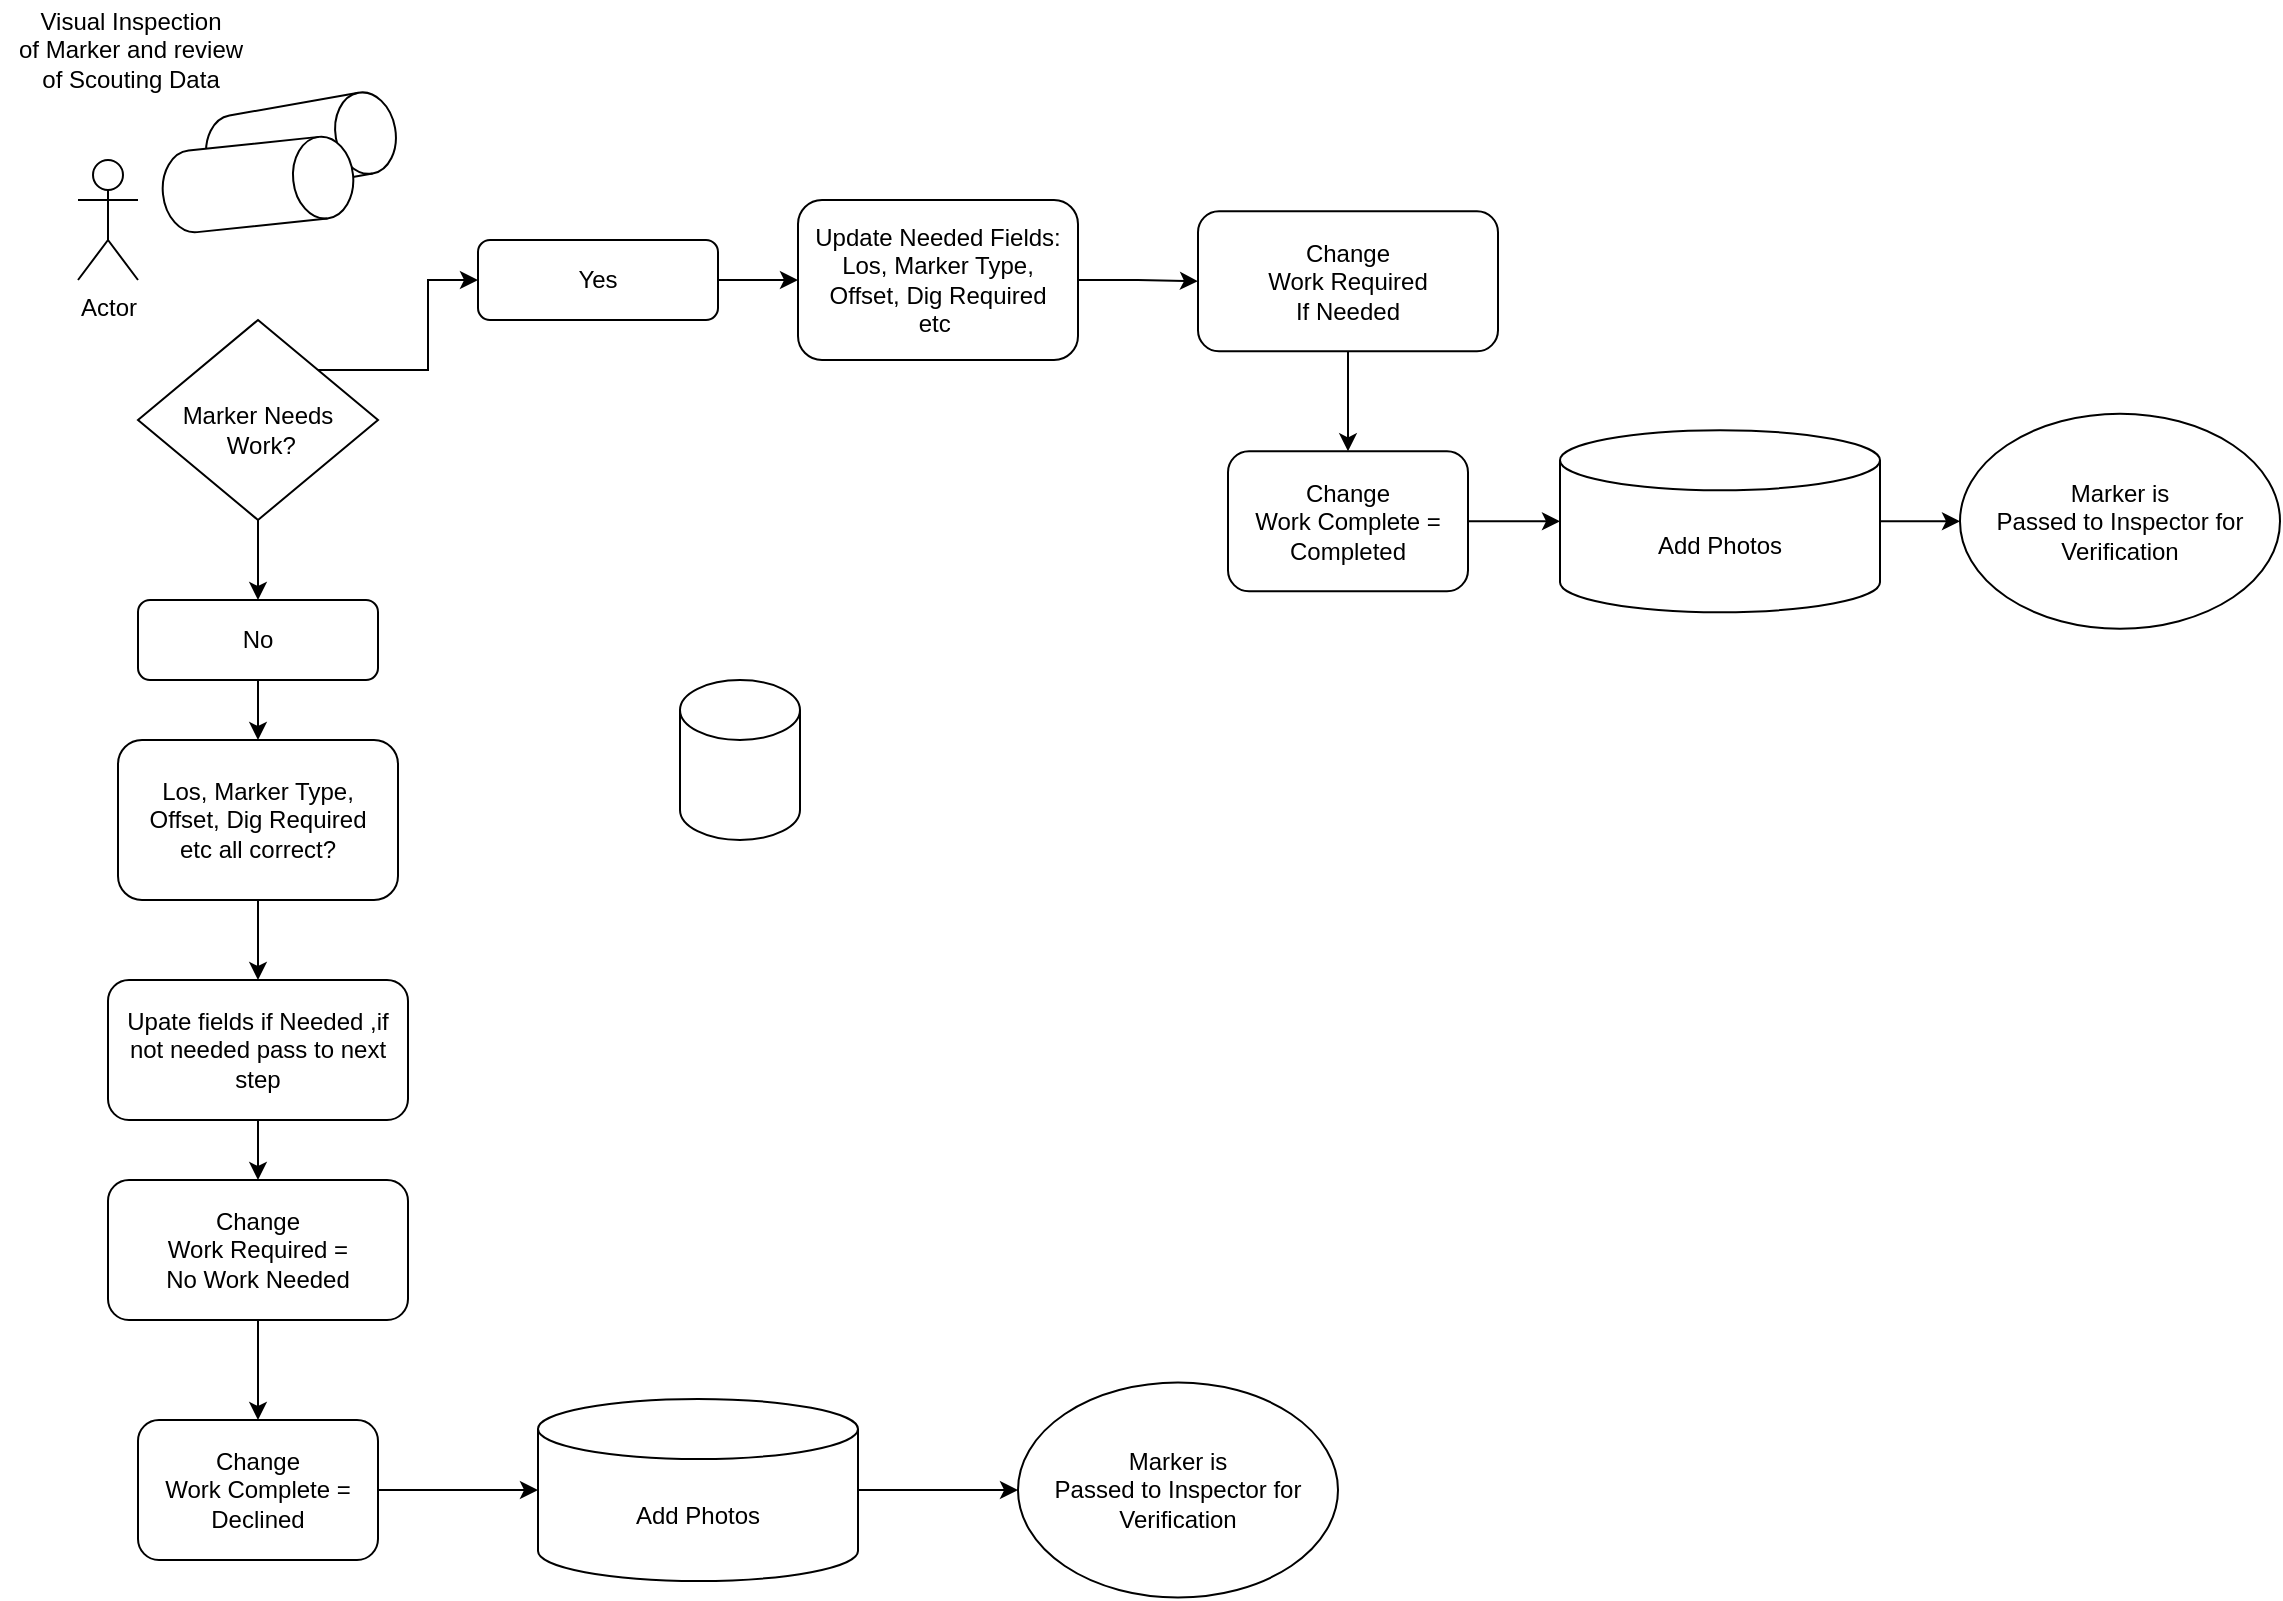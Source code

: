 <mxfile version="14.4.2" type="github">
  <diagram id="C5RBs43oDa-KdzZeNtuy" name="Page-1">
    <mxGraphModel dx="1422" dy="882" grid="1" gridSize="10" guides="1" tooltips="1" connect="1" arrows="1" fold="1" page="1" pageScale="1" pageWidth="1169" pageHeight="827" math="0" shadow="0">
      <root>
        <mxCell id="WIyWlLk6GJQsqaUBKTNV-0" />
        <mxCell id="WIyWlLk6GJQsqaUBKTNV-1" parent="WIyWlLk6GJQsqaUBKTNV-0" />
        <mxCell id="1f6V_7u13nr4Cq0EWLbW-1" value="" style="edgeStyle=orthogonalEdgeStyle;rounded=0;orthogonalLoop=1;jettySize=auto;html=1;exitX=1;exitY=0;exitDx=0;exitDy=0;" edge="1" parent="WIyWlLk6GJQsqaUBKTNV-1" source="WIyWlLk6GJQsqaUBKTNV-6" target="WIyWlLk6GJQsqaUBKTNV-7">
          <mxGeometry relative="1" as="geometry" />
        </mxCell>
        <mxCell id="1f6V_7u13nr4Cq0EWLbW-4" value="" style="edgeStyle=orthogonalEdgeStyle;rounded=0;orthogonalLoop=1;jettySize=auto;html=1;" edge="1" parent="WIyWlLk6GJQsqaUBKTNV-1" source="WIyWlLk6GJQsqaUBKTNV-6" target="WIyWlLk6GJQsqaUBKTNV-12">
          <mxGeometry relative="1" as="geometry" />
        </mxCell>
        <mxCell id="WIyWlLk6GJQsqaUBKTNV-6" value="&lt;br&gt;Marker Needs&lt;br&gt;&amp;nbsp;Work?" style="rhombus;whiteSpace=wrap;html=1;shadow=0;fontFamily=Helvetica;fontSize=12;align=center;strokeWidth=1;spacing=6;spacingTop=-4;" parent="WIyWlLk6GJQsqaUBKTNV-1" vertex="1">
          <mxGeometry x="79" y="180" width="120" height="100" as="geometry" />
        </mxCell>
        <mxCell id="1f6V_7u13nr4Cq0EWLbW-2" value="" style="edgeStyle=orthogonalEdgeStyle;rounded=0;orthogonalLoop=1;jettySize=auto;html=1;" edge="1" parent="WIyWlLk6GJQsqaUBKTNV-1" source="WIyWlLk6GJQsqaUBKTNV-7">
          <mxGeometry relative="1" as="geometry">
            <mxPoint x="409" y="160" as="targetPoint" />
          </mxGeometry>
        </mxCell>
        <mxCell id="WIyWlLk6GJQsqaUBKTNV-7" value="Yes" style="rounded=1;whiteSpace=wrap;html=1;fontSize=12;glass=0;strokeWidth=1;shadow=0;" parent="WIyWlLk6GJQsqaUBKTNV-1" vertex="1">
          <mxGeometry x="249" y="140" width="120" height="40" as="geometry" />
        </mxCell>
        <mxCell id="1f6V_7u13nr4Cq0EWLbW-8" value="" style="edgeStyle=orthogonalEdgeStyle;rounded=0;orthogonalLoop=1;jettySize=auto;html=1;" edge="1" parent="WIyWlLk6GJQsqaUBKTNV-1" source="1f6V_7u13nr4Cq0EWLbW-14" target="1f6V_7u13nr4Cq0EWLbW-5">
          <mxGeometry relative="1" as="geometry" />
        </mxCell>
        <mxCell id="WIyWlLk6GJQsqaUBKTNV-11" value="Upate fields if Needed ,if not needed pass to next step" style="rounded=1;whiteSpace=wrap;html=1;fontSize=12;glass=0;strokeWidth=1;shadow=0;" parent="WIyWlLk6GJQsqaUBKTNV-1" vertex="1">
          <mxGeometry x="64" y="510" width="150" height="70" as="geometry" />
        </mxCell>
        <mxCell id="1f6V_7u13nr4Cq0EWLbW-13" value="" style="edgeStyle=orthogonalEdgeStyle;rounded=0;orthogonalLoop=1;jettySize=auto;html=1;" edge="1" parent="WIyWlLk6GJQsqaUBKTNV-1" source="WIyWlLk6GJQsqaUBKTNV-12" target="1f6V_7u13nr4Cq0EWLbW-11">
          <mxGeometry relative="1" as="geometry" />
        </mxCell>
        <mxCell id="WIyWlLk6GJQsqaUBKTNV-12" value="No" style="rounded=1;whiteSpace=wrap;html=1;fontSize=12;glass=0;strokeWidth=1;shadow=0;" parent="WIyWlLk6GJQsqaUBKTNV-1" vertex="1">
          <mxGeometry x="79" y="320" width="120" height="40" as="geometry" />
        </mxCell>
        <mxCell id="1f6V_7u13nr4Cq0EWLbW-28" value="" style="edgeStyle=orthogonalEdgeStyle;rounded=0;orthogonalLoop=1;jettySize=auto;html=1;" edge="1" parent="WIyWlLk6GJQsqaUBKTNV-1" source="1f6V_7u13nr4Cq0EWLbW-5" target="1f6V_7u13nr4Cq0EWLbW-27">
          <mxGeometry relative="1" as="geometry" />
        </mxCell>
        <mxCell id="1f6V_7u13nr4Cq0EWLbW-5" value="Change&lt;br&gt;Work Complete = Declined" style="rounded=1;whiteSpace=wrap;html=1;fontSize=12;glass=0;strokeWidth=1;shadow=0;" vertex="1" parent="WIyWlLk6GJQsqaUBKTNV-1">
          <mxGeometry x="79" y="730" width="120" height="70" as="geometry" />
        </mxCell>
        <mxCell id="1f6V_7u13nr4Cq0EWLbW-9" value="Marker is &lt;br&gt;Passed to Inspector for Verification" style="ellipse;whiteSpace=wrap;html=1;rounded=1;shadow=0;strokeWidth=1;glass=0;" vertex="1" parent="WIyWlLk6GJQsqaUBKTNV-1">
          <mxGeometry x="519" y="711.25" width="160" height="107.5" as="geometry" />
        </mxCell>
        <mxCell id="1f6V_7u13nr4Cq0EWLbW-12" value="" style="edgeStyle=orthogonalEdgeStyle;rounded=0;orthogonalLoop=1;jettySize=auto;html=1;" edge="1" parent="WIyWlLk6GJQsqaUBKTNV-1" source="1f6V_7u13nr4Cq0EWLbW-11" target="WIyWlLk6GJQsqaUBKTNV-11">
          <mxGeometry relative="1" as="geometry" />
        </mxCell>
        <mxCell id="1f6V_7u13nr4Cq0EWLbW-11" value="Los, Marker Type, &lt;br&gt;Offset, Dig Required&lt;br&gt;etc all correct?" style="rounded=1;whiteSpace=wrap;html=1;fontSize=12;glass=0;strokeWidth=1;shadow=0;" vertex="1" parent="WIyWlLk6GJQsqaUBKTNV-1">
          <mxGeometry x="69" y="390" width="140" height="80" as="geometry" />
        </mxCell>
        <mxCell id="1f6V_7u13nr4Cq0EWLbW-14" value="Change&lt;br&gt;Work Required = &lt;br&gt;No Work Needed" style="rounded=1;whiteSpace=wrap;html=1;fontSize=12;glass=0;strokeWidth=1;shadow=0;" vertex="1" parent="WIyWlLk6GJQsqaUBKTNV-1">
          <mxGeometry x="64" y="610" width="150" height="70" as="geometry" />
        </mxCell>
        <mxCell id="1f6V_7u13nr4Cq0EWLbW-15" value="" style="edgeStyle=orthogonalEdgeStyle;rounded=0;orthogonalLoop=1;jettySize=auto;html=1;" edge="1" parent="WIyWlLk6GJQsqaUBKTNV-1" source="WIyWlLk6GJQsqaUBKTNV-11" target="1f6V_7u13nr4Cq0EWLbW-14">
          <mxGeometry relative="1" as="geometry">
            <mxPoint x="139" y="540" as="sourcePoint" />
            <mxPoint x="139" y="745" as="targetPoint" />
          </mxGeometry>
        </mxCell>
        <mxCell id="1f6V_7u13nr4Cq0EWLbW-22" value="" style="edgeStyle=orthogonalEdgeStyle;rounded=0;orthogonalLoop=1;jettySize=auto;html=1;" edge="1" parent="WIyWlLk6GJQsqaUBKTNV-1" source="1f6V_7u13nr4Cq0EWLbW-16" target="1f6V_7u13nr4Cq0EWLbW-21">
          <mxGeometry relative="1" as="geometry" />
        </mxCell>
        <mxCell id="1f6V_7u13nr4Cq0EWLbW-16" value="Update Needed Fields: Los, Marker Type, &lt;br&gt;Offset, Dig Required&lt;br&gt;etc&amp;nbsp;" style="rounded=1;whiteSpace=wrap;html=1;fontSize=12;glass=0;strokeWidth=1;shadow=0;" vertex="1" parent="WIyWlLk6GJQsqaUBKTNV-1">
          <mxGeometry x="409" y="120" width="140" height="80" as="geometry" />
        </mxCell>
        <mxCell id="1f6V_7u13nr4Cq0EWLbW-17" value="" style="edgeStyle=orthogonalEdgeStyle;rounded=0;orthogonalLoop=1;jettySize=auto;html=1;" edge="1" parent="WIyWlLk6GJQsqaUBKTNV-1" source="1f6V_7u13nr4Cq0EWLbW-21" target="1f6V_7u13nr4Cq0EWLbW-19">
          <mxGeometry relative="1" as="geometry" />
        </mxCell>
        <mxCell id="1f6V_7u13nr4Cq0EWLbW-25" value="" style="edgeStyle=orthogonalEdgeStyle;rounded=0;orthogonalLoop=1;jettySize=auto;html=1;" edge="1" parent="WIyWlLk6GJQsqaUBKTNV-1" source="1f6V_7u13nr4Cq0EWLbW-19" target="1f6V_7u13nr4Cq0EWLbW-24">
          <mxGeometry relative="1" as="geometry" />
        </mxCell>
        <mxCell id="1f6V_7u13nr4Cq0EWLbW-19" value="Change&lt;br&gt;Work Complete = Completed" style="rounded=1;whiteSpace=wrap;html=1;fontSize=12;glass=0;strokeWidth=1;shadow=0;" vertex="1" parent="WIyWlLk6GJQsqaUBKTNV-1">
          <mxGeometry x="624" y="245.63" width="120" height="70" as="geometry" />
        </mxCell>
        <mxCell id="1f6V_7u13nr4Cq0EWLbW-20" value="Marker is &lt;br&gt;Passed to Inspector for Verification" style="ellipse;whiteSpace=wrap;html=1;rounded=1;shadow=0;strokeWidth=1;glass=0;" vertex="1" parent="WIyWlLk6GJQsqaUBKTNV-1">
          <mxGeometry x="990" y="226.88" width="160" height="107.5" as="geometry" />
        </mxCell>
        <mxCell id="1f6V_7u13nr4Cq0EWLbW-21" value="Change&lt;br&gt;Work Required &lt;br&gt;If Needed&lt;br&gt;" style="rounded=1;whiteSpace=wrap;html=1;fontSize=12;glass=0;strokeWidth=1;shadow=0;" vertex="1" parent="WIyWlLk6GJQsqaUBKTNV-1">
          <mxGeometry x="609" y="125.63" width="150" height="70" as="geometry" />
        </mxCell>
        <mxCell id="1f6V_7u13nr4Cq0EWLbW-26" value="" style="edgeStyle=orthogonalEdgeStyle;rounded=0;orthogonalLoop=1;jettySize=auto;html=1;" edge="1" parent="WIyWlLk6GJQsqaUBKTNV-1" source="1f6V_7u13nr4Cq0EWLbW-24" target="1f6V_7u13nr4Cq0EWLbW-20">
          <mxGeometry relative="1" as="geometry" />
        </mxCell>
        <mxCell id="1f6V_7u13nr4Cq0EWLbW-24" value="Add Photos&lt;br&gt;" style="shape=cylinder3;whiteSpace=wrap;html=1;boundedLbl=1;backgroundOutline=1;size=15;" vertex="1" parent="WIyWlLk6GJQsqaUBKTNV-1">
          <mxGeometry x="790" y="235.13" width="160" height="91" as="geometry" />
        </mxCell>
        <mxCell id="1f6V_7u13nr4Cq0EWLbW-29" value="" style="edgeStyle=orthogonalEdgeStyle;rounded=0;orthogonalLoop=1;jettySize=auto;html=1;" edge="1" parent="WIyWlLk6GJQsqaUBKTNV-1" source="1f6V_7u13nr4Cq0EWLbW-27" target="1f6V_7u13nr4Cq0EWLbW-9">
          <mxGeometry relative="1" as="geometry" />
        </mxCell>
        <mxCell id="1f6V_7u13nr4Cq0EWLbW-27" value="Add Photos&lt;br&gt;" style="shape=cylinder3;whiteSpace=wrap;html=1;boundedLbl=1;backgroundOutline=1;size=15;" vertex="1" parent="WIyWlLk6GJQsqaUBKTNV-1">
          <mxGeometry x="279" y="719.5" width="160" height="91" as="geometry" />
        </mxCell>
        <mxCell id="1f6V_7u13nr4Cq0EWLbW-31" value="Actor" style="shape=umlActor;verticalLabelPosition=bottom;verticalAlign=top;html=1;outlineConnect=0;" vertex="1" parent="WIyWlLk6GJQsqaUBKTNV-1">
          <mxGeometry x="49" y="100" width="30" height="60" as="geometry" />
        </mxCell>
        <mxCell id="1f6V_7u13nr4Cq0EWLbW-32" value="" style="shape=cylinder3;whiteSpace=wrap;html=1;boundedLbl=1;backgroundOutline=1;size=15;" vertex="1" parent="WIyWlLk6GJQsqaUBKTNV-1">
          <mxGeometry x="350" y="360" width="60" height="80" as="geometry" />
        </mxCell>
        <mxCell id="1f6V_7u13nr4Cq0EWLbW-33" value="" style="shape=cylinder3;whiteSpace=wrap;html=1;boundedLbl=1;backgroundOutline=1;size=15;rotation=80;" vertex="1" parent="WIyWlLk6GJQsqaUBKTNV-1">
          <mxGeometry x="140" y="44.5" width="41" height="95.5" as="geometry" />
        </mxCell>
        <mxCell id="1f6V_7u13nr4Cq0EWLbW-34" value="" style="shape=cylinder3;whiteSpace=wrap;html=1;boundedLbl=1;backgroundOutline=1;size=15;rotation=84;" vertex="1" parent="WIyWlLk6GJQsqaUBKTNV-1">
          <mxGeometry x="118.5" y="64.5" width="41" height="95.5" as="geometry" />
        </mxCell>
        <mxCell id="1f6V_7u13nr4Cq0EWLbW-36" value="Visual Inspection &lt;br&gt;of Marker and review &lt;br&gt;of Scouting Data" style="text;html=1;align=center;verticalAlign=middle;resizable=0;points=[];autosize=1;" vertex="1" parent="WIyWlLk6GJQsqaUBKTNV-1">
          <mxGeometry x="10" y="20" width="130" height="50" as="geometry" />
        </mxCell>
      </root>
    </mxGraphModel>
  </diagram>
</mxfile>
